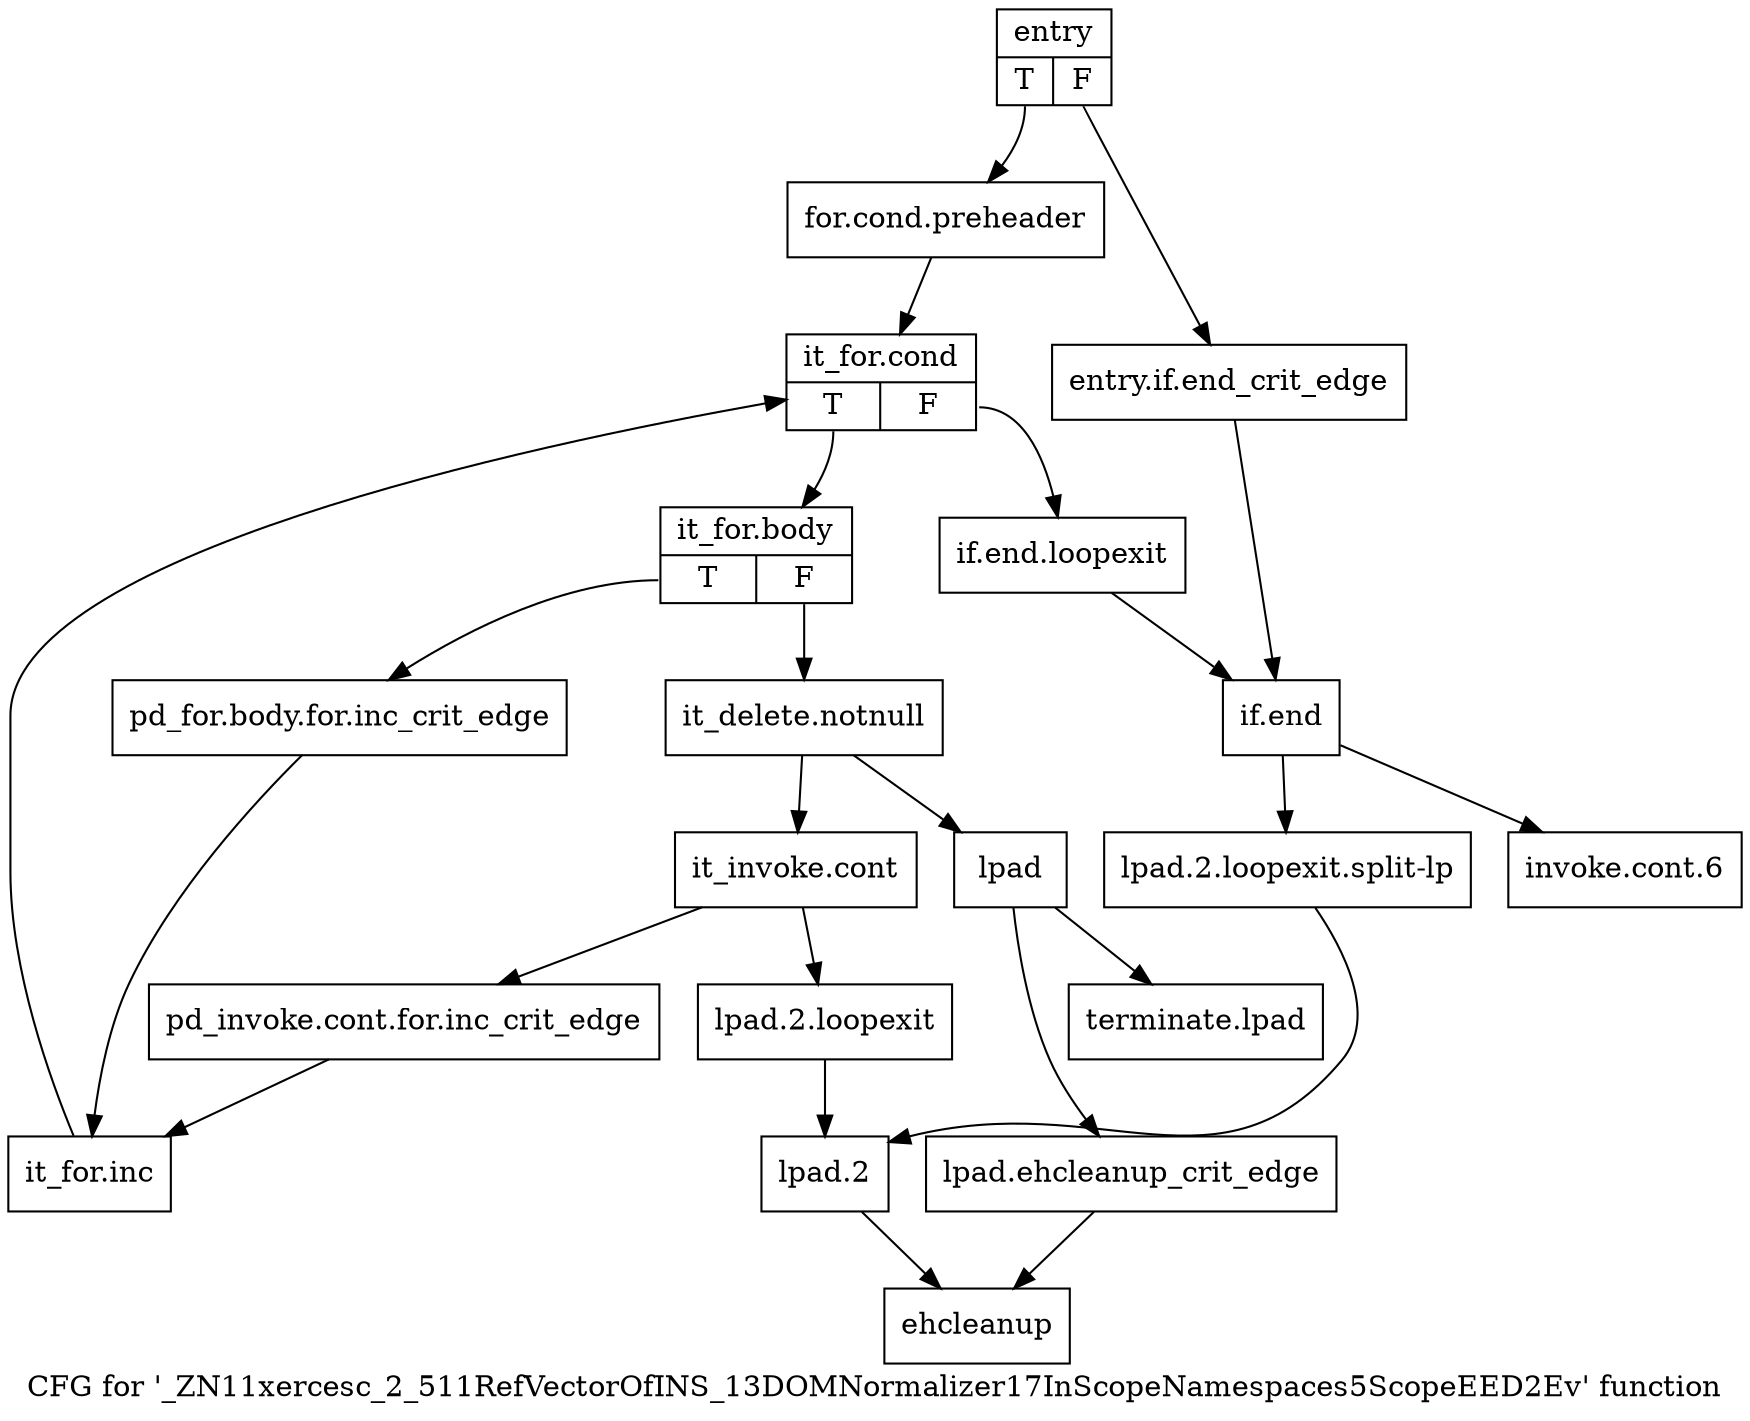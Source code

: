 digraph "CFG for '_ZN11xercesc_2_511RefVectorOfINS_13DOMNormalizer17InScopeNamespaces5ScopeEED2Ev' function" {
	label="CFG for '_ZN11xercesc_2_511RefVectorOfINS_13DOMNormalizer17InScopeNamespaces5ScopeEED2Ev' function";

	Node0x2c92430 [shape=record,label="{entry|{<s0>T|<s1>F}}"];
	Node0x2c92430:s0 -> Node0x2c924d0;
	Node0x2c92430:s1 -> Node0x2c92480;
	Node0x2c92480 [shape=record,label="{entry.if.end_crit_edge}"];
	Node0x2c92480 -> Node0x2c92930;
	Node0x2c924d0 [shape=record,label="{for.cond.preheader}"];
	Node0x2c924d0 -> Node0x2c92520;
	Node0x2c92520 [shape=record,label="{it_for.cond|{<s0>T|<s1>F}}"];
	Node0x2c92520:s0 -> Node0x2c92570;
	Node0x2c92520:s1 -> Node0x2c928e0;
	Node0x2c92570 [shape=record,label="{it_for.body|{<s0>T|<s1>F}}"];
	Node0x2c92570:s0 -> Node0x2c925c0;
	Node0x2c92570:s1 -> Node0x2c92610;
	Node0x2c925c0 [shape=record,label="{pd_for.body.for.inc_crit_edge}"];
	Node0x2c925c0 -> Node0x2c92700;
	Node0x2c92610 [shape=record,label="{it_delete.notnull}"];
	Node0x2c92610 -> Node0x2c92660;
	Node0x2c92610 -> Node0x2c92750;
	Node0x2c92660 [shape=record,label="{it_invoke.cont}"];
	Node0x2c92660 -> Node0x2c926b0;
	Node0x2c92660 -> Node0x2c927f0;
	Node0x2c926b0 [shape=record,label="{pd_invoke.cont.for.inc_crit_edge}"];
	Node0x2c926b0 -> Node0x2c92700;
	Node0x2c92700 [shape=record,label="{it_for.inc}"];
	Node0x2c92700 -> Node0x2c92520;
	Node0x2c92750 [shape=record,label="{lpad}"];
	Node0x2c92750 -> Node0x2c927a0;
	Node0x2c92750 -> Node0x2c92a20;
	Node0x2c927a0 [shape=record,label="{lpad.ehcleanup_crit_edge}"];
	Node0x2c927a0 -> Node0x2c929d0;
	Node0x2c927f0 [shape=record,label="{lpad.2.loopexit}"];
	Node0x2c927f0 -> Node0x2c92890;
	Node0x2c92840 [shape=record,label="{lpad.2.loopexit.split-lp}"];
	Node0x2c92840 -> Node0x2c92890;
	Node0x2c92890 [shape=record,label="{lpad.2}"];
	Node0x2c92890 -> Node0x2c929d0;
	Node0x2c928e0 [shape=record,label="{if.end.loopexit}"];
	Node0x2c928e0 -> Node0x2c92930;
	Node0x2c92930 [shape=record,label="{if.end}"];
	Node0x2c92930 -> Node0x2c92980;
	Node0x2c92930 -> Node0x2c92840;
	Node0x2c92980 [shape=record,label="{invoke.cont.6}"];
	Node0x2c929d0 [shape=record,label="{ehcleanup}"];
	Node0x2c92a20 [shape=record,label="{terminate.lpad}"];
}
